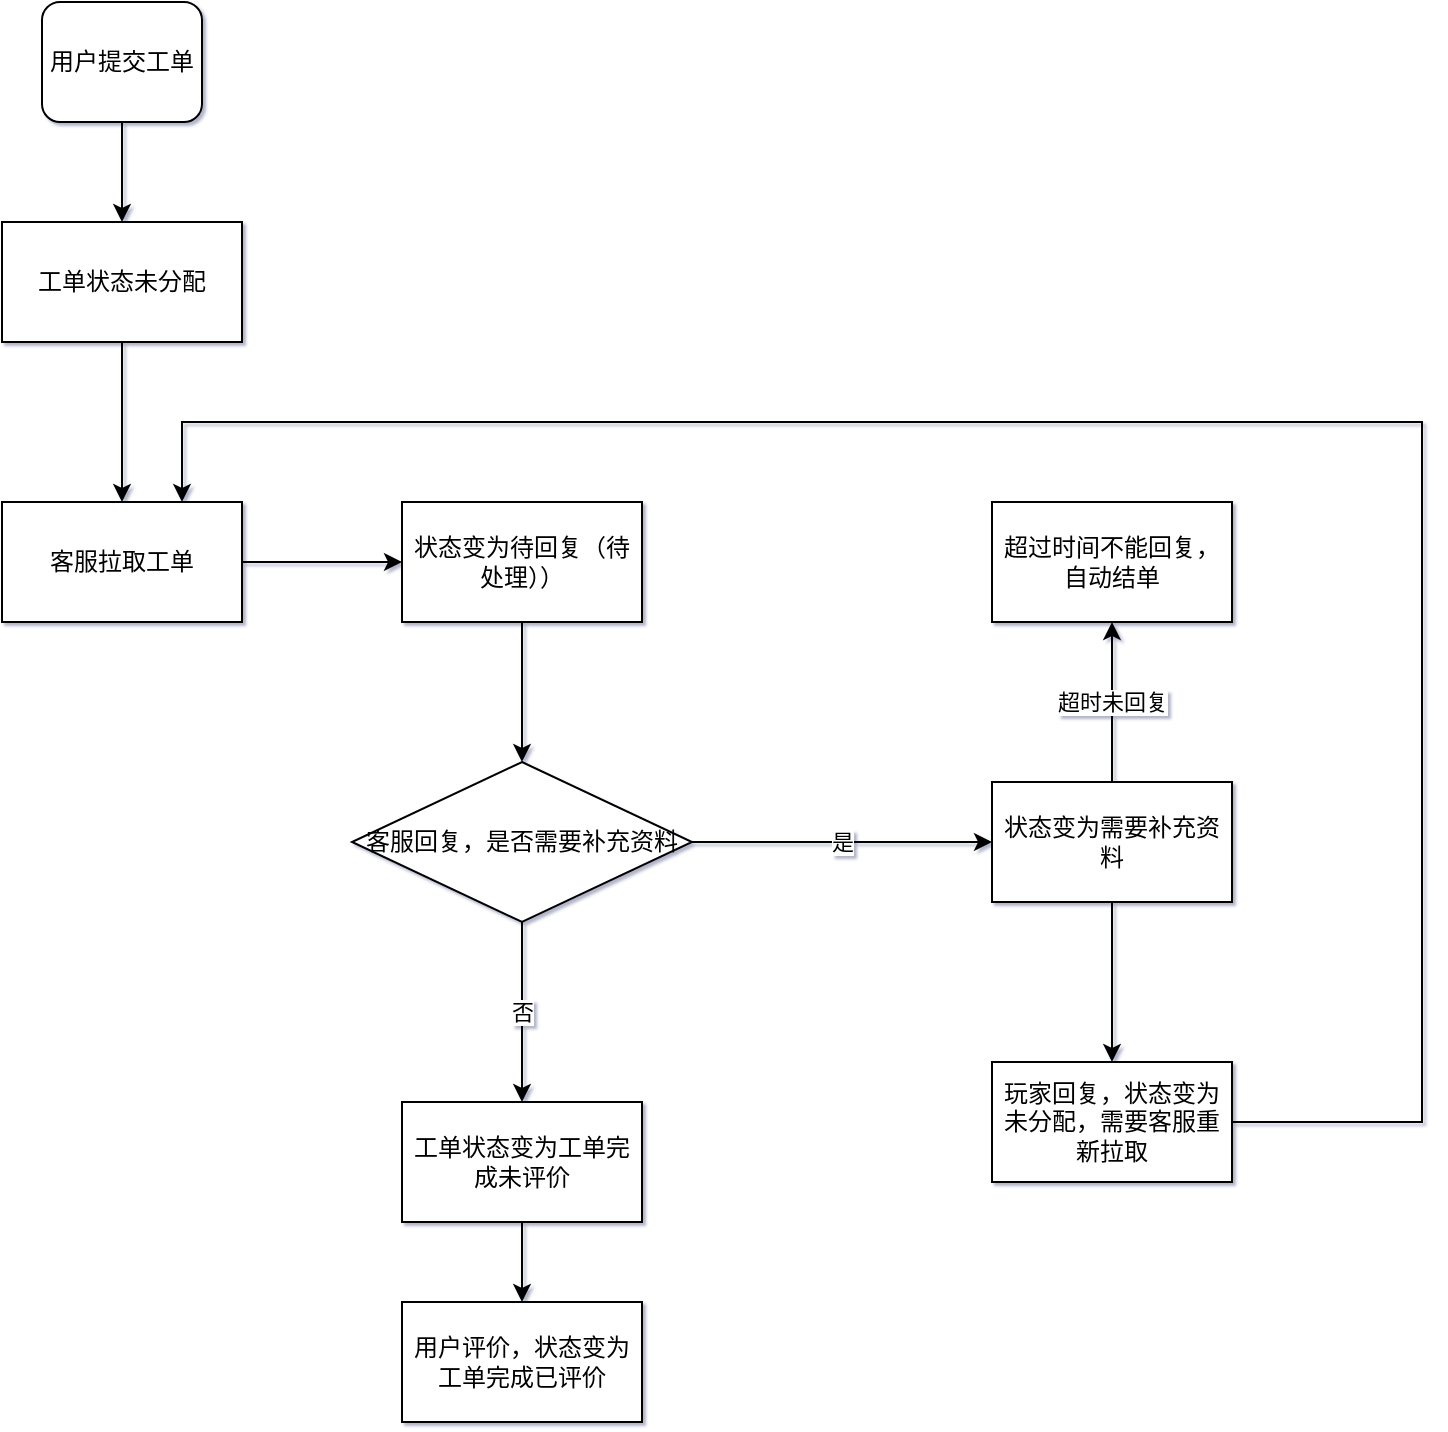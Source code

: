 <mxfile version="20.3.6" type="github">
  <diagram id="lJl_fFKmeBX8TUFr7rBq" name="第 1 页">
    <mxGraphModel dx="1301" dy="661" grid="1" gridSize="10" guides="1" tooltips="1" connect="1" arrows="1" fold="1" page="0" pageScale="1" pageWidth="1200" pageHeight="1600" background="none" math="0" shadow="1">
      <root>
        <mxCell id="0" />
        <mxCell id="1" parent="0" />
        <mxCell id="76d5M4QL7nUwdy1U-5-b-5" value="" style="edgeStyle=orthogonalEdgeStyle;rounded=0;orthogonalLoop=1;jettySize=auto;html=1;" parent="1" source="76d5M4QL7nUwdy1U-5-b-1" target="76d5M4QL7nUwdy1U-5-b-4" edge="1">
          <mxGeometry relative="1" as="geometry" />
        </mxCell>
        <mxCell id="76d5M4QL7nUwdy1U-5-b-1" value="用户提交工单" style="rounded=1;whiteSpace=wrap;html=1;" parent="1" vertex="1">
          <mxGeometry x="110" y="80" width="80" height="60" as="geometry" />
        </mxCell>
        <mxCell id="76d5M4QL7nUwdy1U-5-b-9" value="" style="edgeStyle=orthogonalEdgeStyle;rounded=0;orthogonalLoop=1;jettySize=auto;html=1;" parent="1" source="76d5M4QL7nUwdy1U-5-b-4" target="76d5M4QL7nUwdy1U-5-b-8" edge="1">
          <mxGeometry relative="1" as="geometry" />
        </mxCell>
        <mxCell id="76d5M4QL7nUwdy1U-5-b-4" value="工单状态未分配" style="rounded=0;whiteSpace=wrap;html=1;" parent="1" vertex="1">
          <mxGeometry x="90" y="190" width="120" height="60" as="geometry" />
        </mxCell>
        <mxCell id="76d5M4QL7nUwdy1U-5-b-11" value="" style="edgeStyle=orthogonalEdgeStyle;rounded=0;orthogonalLoop=1;jettySize=auto;html=1;" parent="1" source="76d5M4QL7nUwdy1U-5-b-8" target="76d5M4QL7nUwdy1U-5-b-10" edge="1">
          <mxGeometry relative="1" as="geometry" />
        </mxCell>
        <mxCell id="76d5M4QL7nUwdy1U-5-b-8" value="客服拉取工单" style="whiteSpace=wrap;html=1;rounded=0;" parent="1" vertex="1">
          <mxGeometry x="90" y="330" width="120" height="60" as="geometry" />
        </mxCell>
        <mxCell id="76d5M4QL7nUwdy1U-5-b-13" value="" style="edgeStyle=orthogonalEdgeStyle;rounded=0;orthogonalLoop=1;jettySize=auto;html=1;" parent="1" source="76d5M4QL7nUwdy1U-5-b-10" target="76d5M4QL7nUwdy1U-5-b-12" edge="1">
          <mxGeometry relative="1" as="geometry" />
        </mxCell>
        <mxCell id="76d5M4QL7nUwdy1U-5-b-10" value="状态变为待回复（待处理））" style="whiteSpace=wrap;html=1;rounded=0;" parent="1" vertex="1">
          <mxGeometry x="290" y="330" width="120" height="60" as="geometry" />
        </mxCell>
        <mxCell id="76d5M4QL7nUwdy1U-5-b-15" value="是" style="edgeStyle=orthogonalEdgeStyle;rounded=0;orthogonalLoop=1;jettySize=auto;html=1;" parent="1" source="76d5M4QL7nUwdy1U-5-b-12" target="76d5M4QL7nUwdy1U-5-b-14" edge="1">
          <mxGeometry relative="1" as="geometry" />
        </mxCell>
        <mxCell id="76d5M4QL7nUwdy1U-5-b-21" value="否" style="edgeStyle=orthogonalEdgeStyle;rounded=0;orthogonalLoop=1;jettySize=auto;html=1;" parent="1" source="76d5M4QL7nUwdy1U-5-b-12" target="76d5M4QL7nUwdy1U-5-b-20" edge="1">
          <mxGeometry relative="1" as="geometry" />
        </mxCell>
        <mxCell id="76d5M4QL7nUwdy1U-5-b-12" value="客服回复，是否需要补充资料" style="rhombus;whiteSpace=wrap;html=1;rounded=0;" parent="1" vertex="1">
          <mxGeometry x="265" y="460" width="170" height="80" as="geometry" />
        </mxCell>
        <mxCell id="76d5M4QL7nUwdy1U-5-b-17" value="" style="edgeStyle=orthogonalEdgeStyle;rounded=0;orthogonalLoop=1;jettySize=auto;html=1;" parent="1" source="76d5M4QL7nUwdy1U-5-b-14" target="76d5M4QL7nUwdy1U-5-b-16" edge="1">
          <mxGeometry relative="1" as="geometry" />
        </mxCell>
        <mxCell id="ybvYLl5oQiib6wpnIJ9y-2" value="超时未回复" style="edgeStyle=orthogonalEdgeStyle;rounded=0;orthogonalLoop=1;jettySize=auto;html=1;" edge="1" parent="1" source="76d5M4QL7nUwdy1U-5-b-14" target="ybvYLl5oQiib6wpnIJ9y-1">
          <mxGeometry relative="1" as="geometry" />
        </mxCell>
        <mxCell id="76d5M4QL7nUwdy1U-5-b-14" value="状态变为需要补充资料" style="whiteSpace=wrap;html=1;rounded=0;" parent="1" vertex="1">
          <mxGeometry x="585" y="470" width="120" height="60" as="geometry" />
        </mxCell>
        <mxCell id="76d5M4QL7nUwdy1U-5-b-22" style="edgeStyle=orthogonalEdgeStyle;rounded=0;orthogonalLoop=1;jettySize=auto;html=1;" parent="1" source="76d5M4QL7nUwdy1U-5-b-16" target="76d5M4QL7nUwdy1U-5-b-8" edge="1">
          <mxGeometry relative="1" as="geometry">
            <mxPoint x="140" y="400" as="targetPoint" />
            <Array as="points">
              <mxPoint x="800" y="640" />
              <mxPoint x="800" y="290" />
              <mxPoint x="180" y="290" />
            </Array>
          </mxGeometry>
        </mxCell>
        <mxCell id="76d5M4QL7nUwdy1U-5-b-16" value="玩家回复，状态变为未分配，需要客服重新拉取" style="whiteSpace=wrap;html=1;rounded=0;" parent="1" vertex="1">
          <mxGeometry x="585" y="610" width="120" height="60" as="geometry" />
        </mxCell>
        <mxCell id="76d5M4QL7nUwdy1U-5-b-24" value="" style="edgeStyle=orthogonalEdgeStyle;rounded=0;orthogonalLoop=1;jettySize=auto;html=1;" parent="1" source="76d5M4QL7nUwdy1U-5-b-20" target="76d5M4QL7nUwdy1U-5-b-23" edge="1">
          <mxGeometry relative="1" as="geometry" />
        </mxCell>
        <mxCell id="76d5M4QL7nUwdy1U-5-b-20" value="工单状态变为工单完成未评价" style="whiteSpace=wrap;html=1;rounded=0;" parent="1" vertex="1">
          <mxGeometry x="290" y="630" width="120" height="60" as="geometry" />
        </mxCell>
        <mxCell id="76d5M4QL7nUwdy1U-5-b-23" value="用户评价，状态变为工单完成已评价" style="whiteSpace=wrap;html=1;rounded=0;" parent="1" vertex="1">
          <mxGeometry x="290" y="730" width="120" height="60" as="geometry" />
        </mxCell>
        <mxCell id="ybvYLl5oQiib6wpnIJ9y-1" value="超过时间不能回复，自动结单" style="whiteSpace=wrap;html=1;rounded=0;" vertex="1" parent="1">
          <mxGeometry x="585" y="330" width="120" height="60" as="geometry" />
        </mxCell>
      </root>
    </mxGraphModel>
  </diagram>
</mxfile>
